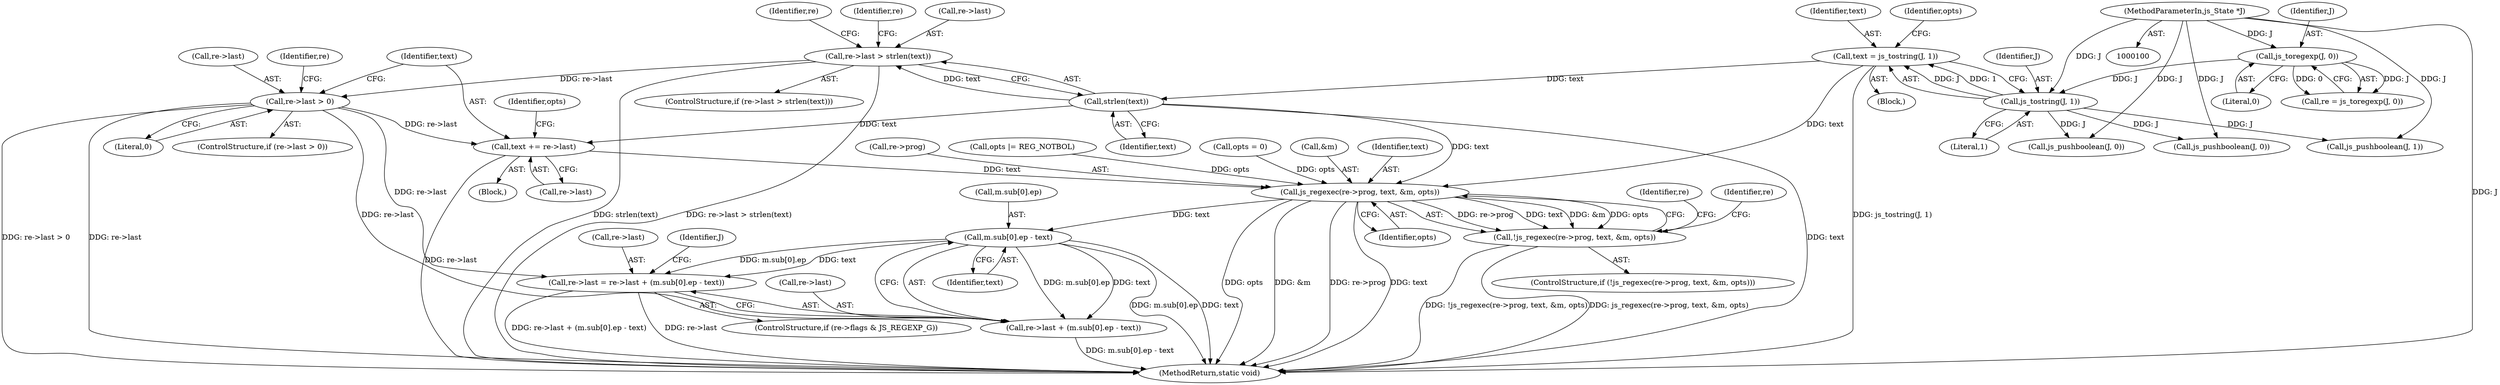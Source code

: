 digraph "1_mujs_00d4606c3baf813b7b1c176823b2729bf51002a2@pointer" {
"1000151" [label="(Call,text += re->last)"];
"1000145" [label="(Call,re->last > 0)"];
"1000128" [label="(Call,re->last > strlen(text))"];
"1000132" [label="(Call,strlen(text))"];
"1000112" [label="(Call,text = js_tostring(J, 1))"];
"1000114" [label="(Call,js_tostring(J, 1))"];
"1000109" [label="(Call,js_toregexp(J, 0))"];
"1000101" [label="(MethodParameterIn,js_State *J)"];
"1000161" [label="(Call,js_regexec(re->prog, text, &m, opts))"];
"1000160" [label="(Call,!js_regexec(re->prog, text, &m, opts))"];
"1000184" [label="(Call,m.sub[0].ep - text)"];
"1000176" [label="(Call,re->last = re->last + (m.sub[0].ep - text))"];
"1000180" [label="(Call,re->last + (m.sub[0].ep - text))"];
"1000193" [label="(Call,js_pushboolean(J, 1))"];
"1000160" [label="(Call,!js_regexec(re->prog, text, &m, opts))"];
"1000208" [label="(Call,js_pushboolean(J, 0))"];
"1000153" [label="(Call,re->last)"];
"1000110" [label="(Identifier,J)"];
"1000185" [label="(Call,m.sub[0].ep)"];
"1000157" [label="(Identifier,opts)"];
"1000151" [label="(Call,text += re->last)"];
"1000211" [label="(MethodReturn,static void)"];
"1000147" [label="(Identifier,re)"];
"1000107" [label="(Call,re = js_toregexp(J, 0))"];
"1000114" [label="(Call,js_tostring(J, 1))"];
"1000113" [label="(Identifier,text)"];
"1000145" [label="(Call,re->last > 0)"];
"1000132" [label="(Call,strlen(text))"];
"1000112" [label="(Call,text = js_tostring(J, 1))"];
"1000177" [label="(Call,re->last)"];
"1000146" [label="(Call,re->last)"];
"1000180" [label="(Call,re->last + (m.sub[0].ep - text))"];
"1000115" [label="(Identifier,J)"];
"1000140" [label="(Call,js_pushboolean(J, 0))"];
"1000168" [label="(Identifier,opts)"];
"1000162" [label="(Call,re->prog)"];
"1000116" [label="(Literal,1)"];
"1000129" [label="(Call,re->last)"];
"1000194" [label="(Identifier,J)"];
"1000176" [label="(Call,re->last = re->last + (m.sub[0].ep - text))"];
"1000101" [label="(MethodParameterIn,js_State *J)"];
"1000137" [label="(Identifier,re)"];
"1000161" [label="(Call,js_regexec(re->prog, text, &m, opts))"];
"1000118" [label="(Identifier,opts)"];
"1000150" [label="(Block,)"];
"1000156" [label="(Call,opts |= REG_NOTBOL)"];
"1000111" [label="(Literal,0)"];
"1000200" [label="(Identifier,re)"];
"1000102" [label="(Block,)"];
"1000133" [label="(Identifier,text)"];
"1000181" [label="(Call,re->last)"];
"1000144" [label="(ControlStructure,if (re->last > 0))"];
"1000149" [label="(Literal,0)"];
"1000184" [label="(Call,m.sub[0].ep - text)"];
"1000159" [label="(ControlStructure,if (!js_regexec(re->prog, text, &m, opts)))"];
"1000117" [label="(Call,opts = 0)"];
"1000127" [label="(ControlStructure,if (re->last > strlen(text)))"];
"1000163" [label="(Identifier,re)"];
"1000109" [label="(Call,js_toregexp(J, 0))"];
"1000152" [label="(Identifier,text)"];
"1000166" [label="(Call,&m)"];
"1000165" [label="(Identifier,text)"];
"1000173" [label="(Identifier,re)"];
"1000170" [label="(ControlStructure,if (re->flags & JS_REGEXP_G))"];
"1000128" [label="(Call,re->last > strlen(text))"];
"1000192" [label="(Identifier,text)"];
"1000151" -> "1000150"  [label="AST: "];
"1000151" -> "1000153"  [label="CFG: "];
"1000152" -> "1000151"  [label="AST: "];
"1000153" -> "1000151"  [label="AST: "];
"1000157" -> "1000151"  [label="CFG: "];
"1000151" -> "1000211"  [label="DDG: re->last"];
"1000145" -> "1000151"  [label="DDG: re->last"];
"1000132" -> "1000151"  [label="DDG: text"];
"1000151" -> "1000161"  [label="DDG: text"];
"1000145" -> "1000144"  [label="AST: "];
"1000145" -> "1000149"  [label="CFG: "];
"1000146" -> "1000145"  [label="AST: "];
"1000149" -> "1000145"  [label="AST: "];
"1000152" -> "1000145"  [label="CFG: "];
"1000163" -> "1000145"  [label="CFG: "];
"1000145" -> "1000211"  [label="DDG: re->last > 0"];
"1000145" -> "1000211"  [label="DDG: re->last"];
"1000128" -> "1000145"  [label="DDG: re->last"];
"1000145" -> "1000176"  [label="DDG: re->last"];
"1000145" -> "1000180"  [label="DDG: re->last"];
"1000128" -> "1000127"  [label="AST: "];
"1000128" -> "1000132"  [label="CFG: "];
"1000129" -> "1000128"  [label="AST: "];
"1000132" -> "1000128"  [label="AST: "];
"1000137" -> "1000128"  [label="CFG: "];
"1000147" -> "1000128"  [label="CFG: "];
"1000128" -> "1000211"  [label="DDG: strlen(text)"];
"1000128" -> "1000211"  [label="DDG: re->last > strlen(text)"];
"1000132" -> "1000128"  [label="DDG: text"];
"1000132" -> "1000133"  [label="CFG: "];
"1000133" -> "1000132"  [label="AST: "];
"1000132" -> "1000211"  [label="DDG: text"];
"1000112" -> "1000132"  [label="DDG: text"];
"1000132" -> "1000161"  [label="DDG: text"];
"1000112" -> "1000102"  [label="AST: "];
"1000112" -> "1000114"  [label="CFG: "];
"1000113" -> "1000112"  [label="AST: "];
"1000114" -> "1000112"  [label="AST: "];
"1000118" -> "1000112"  [label="CFG: "];
"1000112" -> "1000211"  [label="DDG: js_tostring(J, 1)"];
"1000114" -> "1000112"  [label="DDG: J"];
"1000114" -> "1000112"  [label="DDG: 1"];
"1000112" -> "1000161"  [label="DDG: text"];
"1000114" -> "1000116"  [label="CFG: "];
"1000115" -> "1000114"  [label="AST: "];
"1000116" -> "1000114"  [label="AST: "];
"1000109" -> "1000114"  [label="DDG: J"];
"1000101" -> "1000114"  [label="DDG: J"];
"1000114" -> "1000140"  [label="DDG: J"];
"1000114" -> "1000193"  [label="DDG: J"];
"1000114" -> "1000208"  [label="DDG: J"];
"1000109" -> "1000107"  [label="AST: "];
"1000109" -> "1000111"  [label="CFG: "];
"1000110" -> "1000109"  [label="AST: "];
"1000111" -> "1000109"  [label="AST: "];
"1000107" -> "1000109"  [label="CFG: "];
"1000109" -> "1000107"  [label="DDG: J"];
"1000109" -> "1000107"  [label="DDG: 0"];
"1000101" -> "1000109"  [label="DDG: J"];
"1000101" -> "1000100"  [label="AST: "];
"1000101" -> "1000211"  [label="DDG: J"];
"1000101" -> "1000140"  [label="DDG: J"];
"1000101" -> "1000193"  [label="DDG: J"];
"1000101" -> "1000208"  [label="DDG: J"];
"1000161" -> "1000160"  [label="AST: "];
"1000161" -> "1000168"  [label="CFG: "];
"1000162" -> "1000161"  [label="AST: "];
"1000165" -> "1000161"  [label="AST: "];
"1000166" -> "1000161"  [label="AST: "];
"1000168" -> "1000161"  [label="AST: "];
"1000160" -> "1000161"  [label="CFG: "];
"1000161" -> "1000211"  [label="DDG: opts"];
"1000161" -> "1000211"  [label="DDG: &m"];
"1000161" -> "1000211"  [label="DDG: re->prog"];
"1000161" -> "1000211"  [label="DDG: text"];
"1000161" -> "1000160"  [label="DDG: re->prog"];
"1000161" -> "1000160"  [label="DDG: text"];
"1000161" -> "1000160"  [label="DDG: &m"];
"1000161" -> "1000160"  [label="DDG: opts"];
"1000156" -> "1000161"  [label="DDG: opts"];
"1000117" -> "1000161"  [label="DDG: opts"];
"1000161" -> "1000184"  [label="DDG: text"];
"1000160" -> "1000159"  [label="AST: "];
"1000173" -> "1000160"  [label="CFG: "];
"1000200" -> "1000160"  [label="CFG: "];
"1000160" -> "1000211"  [label="DDG: !js_regexec(re->prog, text, &m, opts)"];
"1000160" -> "1000211"  [label="DDG: js_regexec(re->prog, text, &m, opts)"];
"1000184" -> "1000180"  [label="AST: "];
"1000184" -> "1000192"  [label="CFG: "];
"1000185" -> "1000184"  [label="AST: "];
"1000192" -> "1000184"  [label="AST: "];
"1000180" -> "1000184"  [label="CFG: "];
"1000184" -> "1000211"  [label="DDG: m.sub[0].ep"];
"1000184" -> "1000211"  [label="DDG: text"];
"1000184" -> "1000176"  [label="DDG: m.sub[0].ep"];
"1000184" -> "1000176"  [label="DDG: text"];
"1000184" -> "1000180"  [label="DDG: m.sub[0].ep"];
"1000184" -> "1000180"  [label="DDG: text"];
"1000176" -> "1000170"  [label="AST: "];
"1000176" -> "1000180"  [label="CFG: "];
"1000177" -> "1000176"  [label="AST: "];
"1000180" -> "1000176"  [label="AST: "];
"1000194" -> "1000176"  [label="CFG: "];
"1000176" -> "1000211"  [label="DDG: re->last"];
"1000176" -> "1000211"  [label="DDG: re->last + (m.sub[0].ep - text)"];
"1000181" -> "1000180"  [label="AST: "];
"1000180" -> "1000211"  [label="DDG: m.sub[0].ep - text"];
}
